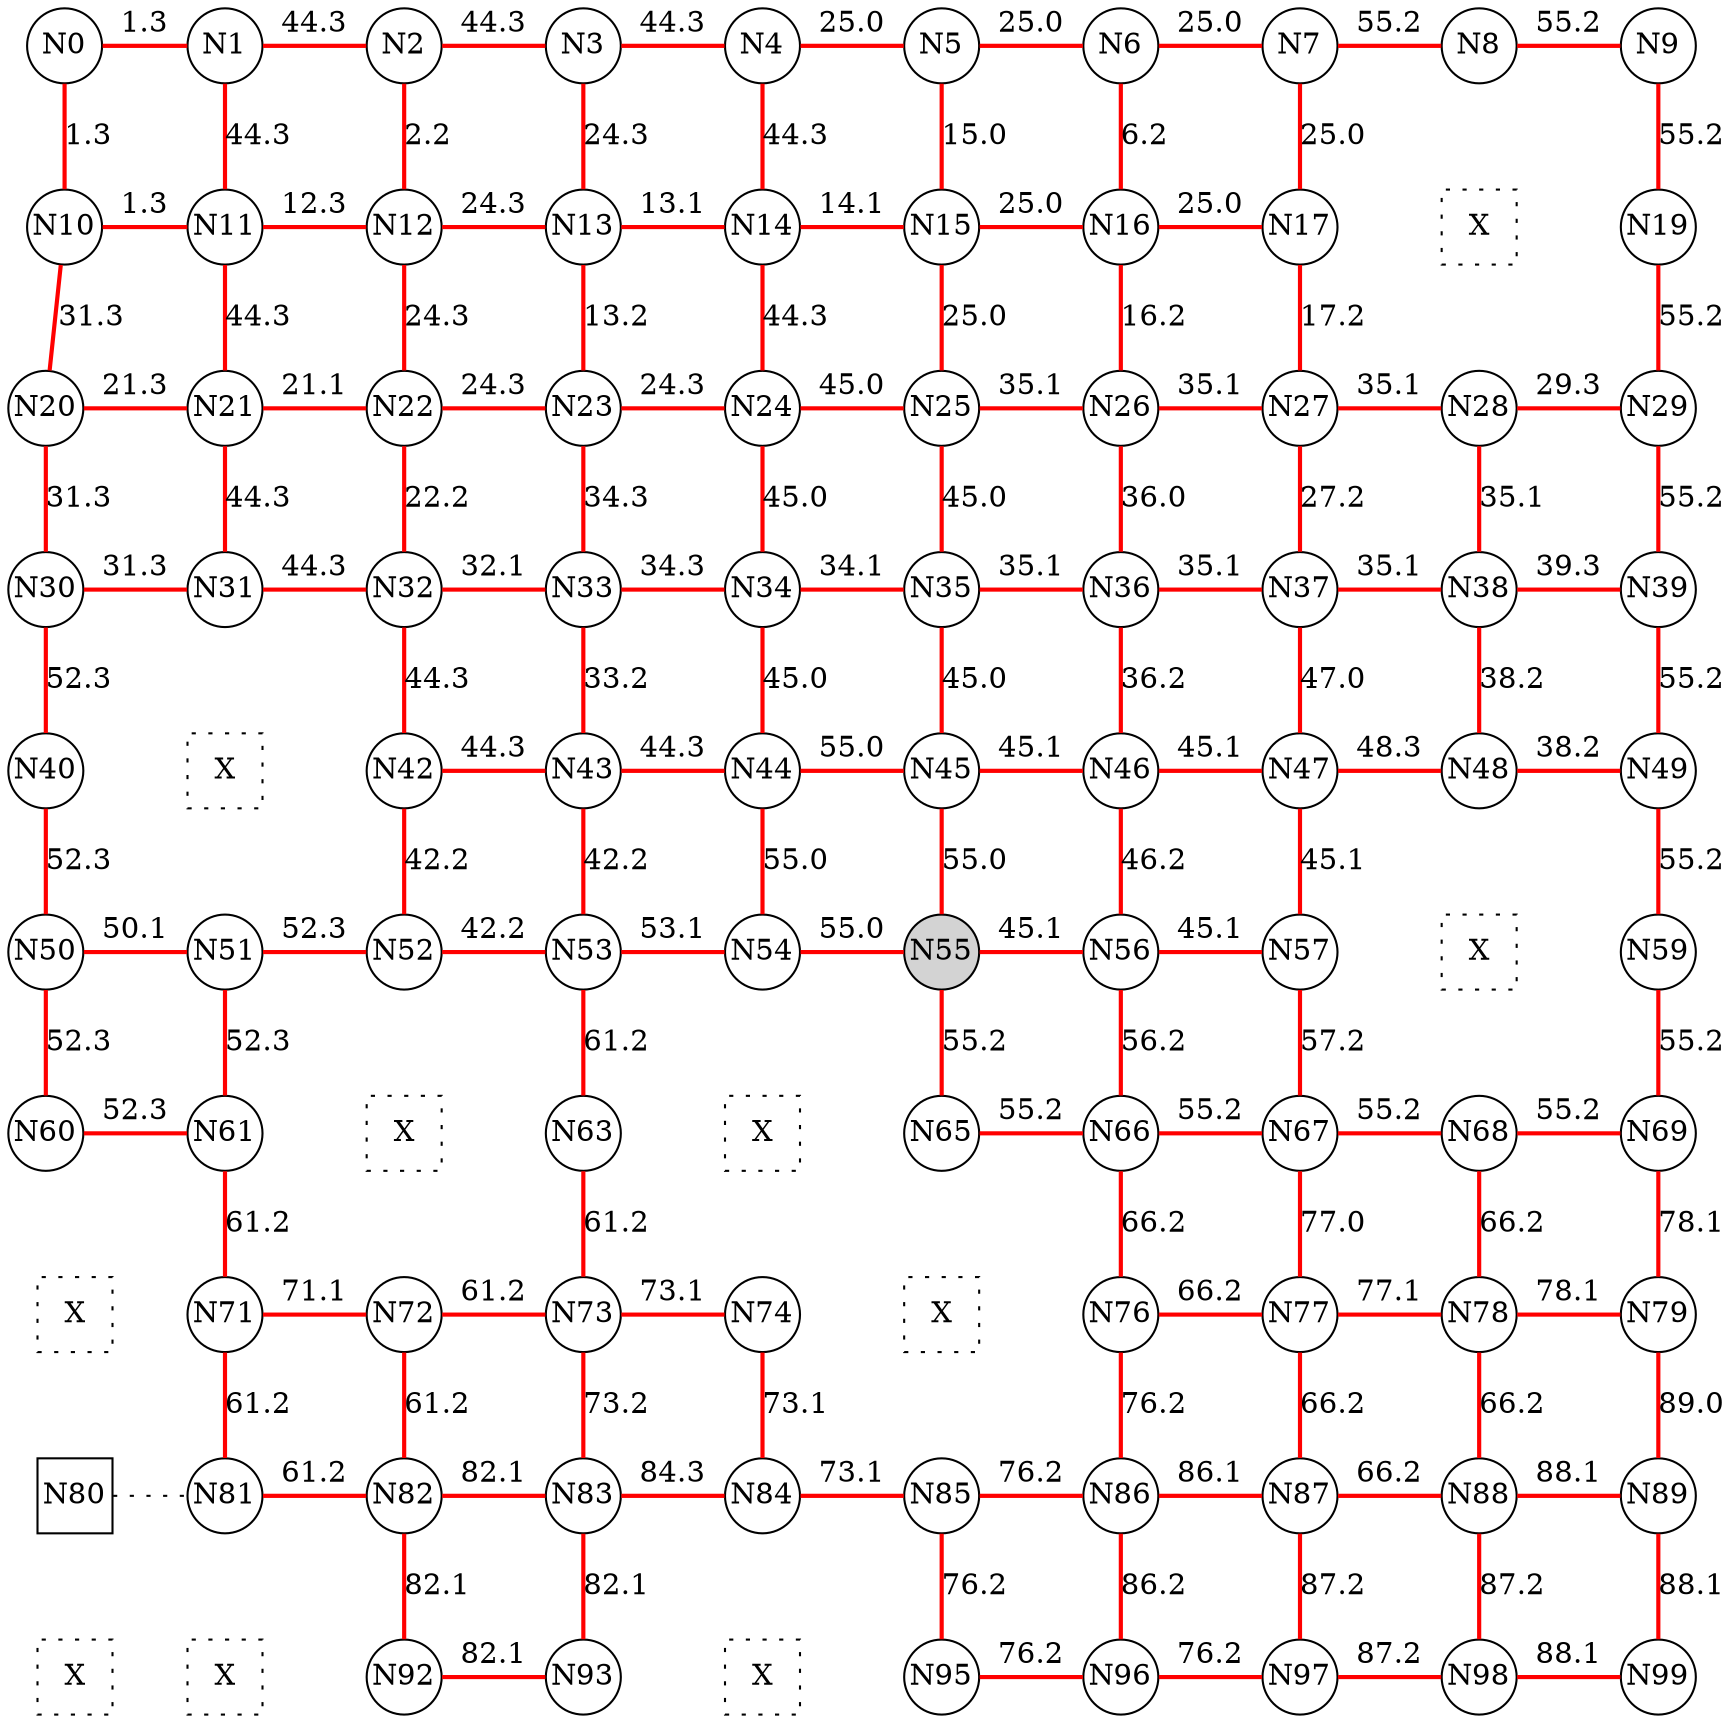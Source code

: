 
 digraph G { graph [layout=dot] 
 {rank=same; N0 [shape=circle, fixedsize=true]; N1 [shape=circle, fixedsize=true]; N2 [shape=circle, fixedsize=true]; N3 [shape=circle, fixedsize=true]; N4 [shape=circle, fixedsize=true]; N5 [shape=circle, fixedsize=true]; N6 [shape=circle, fixedsize=true]; N7 [shape=circle, fixedsize=true]; N8 [shape=circle, fixedsize=true]; N9 [shape=circle, fixedsize=true];  }
 {rank=same; N10 [shape=circle, fixedsize=true]; N11 [shape=circle, fixedsize=true]; N12 [shape=circle, fixedsize=true]; N13 [shape=circle, fixedsize=true]; N14 [shape=circle, fixedsize=true]; N15 [shape=circle, fixedsize=true]; N16 [shape=circle, fixedsize=true]; N17 [shape=circle, fixedsize=true]; N18 [shape=square, style=dotted, fixedsize=true, label=X]; N19 [shape=circle, fixedsize=true];  }
 {rank=same; N20 [shape=circle, fixedsize=true]; N21 [shape=circle, fixedsize=true]; N22 [shape=circle, fixedsize=true]; N23 [shape=circle, fixedsize=true]; N24 [shape=circle, fixedsize=true]; N25 [shape=circle, fixedsize=true]; N26 [shape=circle, fixedsize=true]; N27 [shape=circle, fixedsize=true]; N28 [shape=circle, fixedsize=true]; N29 [shape=circle, fixedsize=true];  }
 {rank=same; N30 [shape=circle, fixedsize=true]; N31 [shape=circle, fixedsize=true]; N32 [shape=circle, fixedsize=true]; N33 [shape=circle, fixedsize=true]; N34 [shape=circle, fixedsize=true]; N35 [shape=circle, fixedsize=true]; N36 [shape=circle, fixedsize=true]; N37 [shape=circle, fixedsize=true]; N38 [shape=circle, fixedsize=true]; N39 [shape=circle, fixedsize=true];  }
 {rank=same; N40 [shape=circle, fixedsize=true]; N41 [shape=square, style=dotted, fixedsize=true, label=X]; N42 [shape=circle, fixedsize=true]; N43 [shape=circle, fixedsize=true]; N44 [shape=circle, fixedsize=true]; N45 [shape=circle, fixedsize=true]; N46 [shape=circle, fixedsize=true]; N47 [shape=circle, fixedsize=true]; N48 [shape=circle, fixedsize=true]; N49 [shape=circle, fixedsize=true];  }
 {rank=same; N50 [shape=circle, fixedsize=true]; N51 [shape=circle, fixedsize=true]; N52 [shape=circle, fixedsize=true]; N53 [shape=circle, fixedsize=true]; N54 [shape=circle, fixedsize=true]; N55 [shape=circle, style=filled, fixedsize=true]; N56 [shape=circle, fixedsize=true]; N57 [shape=circle, fixedsize=true]; N58 [shape=square, style=dotted, fixedsize=true, label=X]; N59 [shape=circle, fixedsize=true];  }
 {rank=same; N60 [shape=circle, fixedsize=true]; N61 [shape=circle, fixedsize=true]; N62 [shape=square, style=dotted, fixedsize=true, label=X]; N63 [shape=circle, fixedsize=true]; N64 [shape=square, style=dotted, fixedsize=true, label=X]; N65 [shape=circle, fixedsize=true]; N66 [shape=circle, fixedsize=true]; N67 [shape=circle, fixedsize=true]; N68 [shape=circle, fixedsize=true]; N69 [shape=circle, fixedsize=true];  }
 {rank=same; N70 [shape=square, style=dotted, fixedsize=true, label=X]; N71 [shape=circle, fixedsize=true]; N72 [shape=circle, fixedsize=true]; N73 [shape=circle, fixedsize=true]; N74 [shape=circle, fixedsize=true]; N75 [shape=square, style=dotted, fixedsize=true, label=X]; N76 [shape=circle, fixedsize=true]; N77 [shape=circle, fixedsize=true]; N78 [shape=circle, fixedsize=true]; N79 [shape=circle, fixedsize=true];  }
 {rank=same; N80 [shape=square, fixedsize=true]; N81 [shape=circle, fixedsize=true]; N82 [shape=circle, fixedsize=true]; N83 [shape=circle, fixedsize=true]; N84 [shape=circle, fixedsize=true]; N85 [shape=circle, fixedsize=true]; N86 [shape=circle, fixedsize=true]; N87 [shape=circle, fixedsize=true]; N88 [shape=circle, fixedsize=true]; N89 [shape=circle, fixedsize=true];  }
 {rank=same; N90 [shape=square, style=dotted, fixedsize=true, label=X]; N91 [shape=square, style=dotted, fixedsize=true, label=X]; N92 [shape=circle, fixedsize=true]; N93 [shape=circle, fixedsize=true]; N94 [shape=square, style=dotted, fixedsize=true, label=X]; N95 [shape=circle, fixedsize=true]; N96 [shape=circle, fixedsize=true]; N97 [shape=circle, fixedsize=true]; N98 [shape=circle, fixedsize=true]; N99 [shape=circle, fixedsize=true];  }
N0->N1 [dir=none, color=red, style=bold, label="1.3"]
N1->N2 [dir=none, color=red, style=bold, label="44.3"]
N2->N3 [dir=none, color=red, style=bold, label="44.3"]
N3->N4 [dir=none, color=red, style=bold, label="44.3"]
N4->N5 [dir=none, color=red, style=bold, label="25.0"]
N5->N6 [dir=none, color=red, style=bold, label="25.0"]
N6->N7 [dir=none, color=red, style=bold, label="25.0"]
N7->N8 [dir=none, color=red, style=bold, label="55.2"]
N8->N9 [dir=none, color=red, style=bold, label="55.2"]
N10->N11 [dir=none, color=red, style=bold, label="1.3"]
N11->N12 [dir=none, color=red, style=bold, label="12.3"]
N12->N13 [dir=none, color=red, style=bold, label="24.3"]
N13->N14 [dir=none, color=red, style=bold, label="13.1"]
N14->N15 [dir=none, color=red, style=bold, label="14.1"]
N15->N16 [dir=none, color=red, style=bold, label="25.0"]
N16->N17 [dir=none, color=red, style=bold, label="25.0"]
N17->N18 [dir=none, style=invis, label=" "]
N18->N19 [dir=none, style=invis, label=" "]
N20->N21 [dir=none, color=red, style=bold, label="21.3"]
N21->N22 [dir=none, color=red, style=bold, label="21.1"]
N22->N23 [dir=none, color=red, style=bold, label="24.3"]
N23->N24 [dir=none, color=red, style=bold, label="24.3"]
N24->N25 [dir=none, color=red, style=bold, label="45.0"]
N25->N26 [dir=none, color=red, style=bold, label="35.1"]
N26->N27 [dir=none, color=red, style=bold, label="35.1"]
N27->N28 [dir=none, color=red, style=bold, label="35.1"]
N28->N29 [dir=none, color=red, style=bold, label="29.3"]
N30->N31 [dir=none, color=red, style=bold, label="31.3"]
N31->N32 [dir=none, color=red, style=bold, label="44.3"]
N32->N33 [dir=none, color=red, style=bold, label="32.1"]
N33->N34 [dir=none, color=red, style=bold, label="34.3"]
N34->N35 [dir=none, color=red, style=bold, label="34.1"]
N35->N36 [dir=none, color=red, style=bold, label="35.1"]
N36->N37 [dir=none, color=red, style=bold, label="35.1"]
N37->N38 [dir=none, color=red, style=bold, label="35.1"]
N38->N39 [dir=none, color=red, style=bold, label="39.3"]
N40->N41 [dir=none, style=invis, label=" "]
N41->N42 [dir=none, style=invis, label=" "]
N42->N43 [dir=none, color=red, style=bold, label="44.3"]
N43->N44 [dir=none, color=red, style=bold, label="44.3"]
N44->N45 [dir=none, color=red, style=bold, label="55.0"]
N45->N46 [dir=none, color=red, style=bold, label="45.1"]
N46->N47 [dir=none, color=red, style=bold, label="45.1"]
N47->N48 [dir=none, color=red, style=bold, label="48.3"]
N48->N49 [dir=none, color=red, style=bold, label="38.2"]
N50->N51 [dir=none, color=red, style=bold, label="50.1"]
N51->N52 [dir=none, color=red, style=bold, label="52.3"]
N52->N53 [dir=none, color=red, style=bold, label="42.2"]
N53->N54 [dir=none, color=red, style=bold, label="53.1"]
N54->N55 [dir=none, color=red, style=bold, label="55.0"]
N55->N56 [dir=none, color=red, style=bold, label="45.1"]
N56->N57 [dir=none, color=red, style=bold, label="45.1"]
N57->N58 [dir=none, style=invis, label=" "]
N58->N59 [dir=none, style=invis, label=" "]
N60->N61 [dir=none, color=red, style=bold, label="52.3"]
N61->N62 [dir=none, style=invis, label=" "]
N62->N63 [dir=none, style=invis, label=" "]
N63->N64 [dir=none, style=invis, label=" "]
N64->N65 [dir=none, style=invis, label=" "]
N65->N66 [dir=none, color=red, style=bold, label="55.2"]
N66->N67 [dir=none, color=red, style=bold, label="55.2"]
N67->N68 [dir=none, color=red, style=bold, label="55.2"]
N68->N69 [dir=none, color=red, style=bold, label="55.2"]
N70->N71 [dir=none, style=invis, label=" "]
N71->N72 [dir=none, color=red, style=bold, label="71.1"]
N72->N73 [dir=none, color=red, style=bold, label="61.2"]
N73->N74 [dir=none, color=red, style=bold, label="73.1"]
N74->N75 [dir=none, style=invis, label=" "]
N75->N76 [dir=none, style=invis, label=" "]
N76->N77 [dir=none, color=red, style=bold, label="66.2"]
N77->N78 [dir=none, color=red, style=bold, label="77.1"]
N78->N79 [dir=none, color=red, style=bold, label="78.1"]
N80->N81 [dir=none, style=dotted, label=""]
N81->N82 [dir=none, color=red, style=bold, label="61.2"]
N82->N83 [dir=none, color=red, style=bold, label="82.1"]
N83->N84 [dir=none, color=red, style=bold, label="84.3"]
N84->N85 [dir=none, color=red, style=bold, label="73.1"]
N85->N86 [dir=none, color=red, style=bold, label="76.2"]
N86->N87 [dir=none, color=red, style=bold, label="86.1"]
N87->N88 [dir=none, color=red, style=bold, label="66.2"]
N88->N89 [dir=none, color=red, style=bold, label="88.1"]
N90->N91 [dir=none, style=invis, label=" "]
N91->N92 [dir=none, style=invis, label=" "]
N92->N93 [dir=none, color=red, style=bold, label="82.1"]
N93->N94 [dir=none, style=invis, label=" "]
N94->N95 [dir=none, style=invis, label=" "]
N95->N96 [dir=none, color=red, style=bold, label="76.2"]
N96->N97 [dir=none, color=red, style=bold, label="76.2"]
N97->N98 [dir=none, color=red, style=bold, label="87.2"]
N98->N99 [dir=none, color=red, style=bold, label="88.1"]
N0->N10 [dir=none, color=red, style=bold, label="1.3"]
N10->N20 [dir=none, color=red, style=bold, label="31.3"]
N20->N30 [dir=none, color=red, style=bold, label="31.3"]
N30->N40 [dir=none, color=red, style=bold, label="52.3"]
N40->N50 [dir=none, color=red, style=bold, label="52.3"]
N50->N60 [dir=none, color=red, style=bold, label="52.3"]
N60->N70 [dir=none, style=invis, label=" "]
N70->N80 [dir=none, style=invis, label=" "]
N80->N90 [dir=none, style=invis, label=" "]
N1->N11 [dir=none, color=red, style=bold, label="44.3"]
N11->N21 [dir=none, color=red, style=bold, label="44.3"]
N21->N31 [dir=none, color=red, style=bold, label="44.3"]
N31->N41 [dir=none, style=invis, label=" "]
N41->N51 [dir=none, style=invis, label=" "]
N51->N61 [dir=none, color=red, style=bold, label="52.3"]
N61->N71 [dir=none, color=red, style=bold, label="61.2"]
N71->N81 [dir=none, color=red, style=bold, label="61.2"]
N81->N91 [dir=none, style=invis, label=" "]
N2->N12 [dir=none, color=red, style=bold, label="2.2"]
N12->N22 [dir=none, color=red, style=bold, label="24.3"]
N22->N32 [dir=none, color=red, style=bold, label="22.2"]
N32->N42 [dir=none, color=red, style=bold, label="44.3"]
N42->N52 [dir=none, color=red, style=bold, label="42.2"]
N52->N62 [dir=none, style=invis, label=" "]
N62->N72 [dir=none, style=invis, label=" "]
N72->N82 [dir=none, color=red, style=bold, label="61.2"]
N82->N92 [dir=none, color=red, style=bold, label="82.1"]
N3->N13 [dir=none, color=red, style=bold, label="24.3"]
N13->N23 [dir=none, color=red, style=bold, label="13.2"]
N23->N33 [dir=none, color=red, style=bold, label="34.3"]
N33->N43 [dir=none, color=red, style=bold, label="33.2"]
N43->N53 [dir=none, color=red, style=bold, label="42.2"]
N53->N63 [dir=none, color=red, style=bold, label="61.2"]
N63->N73 [dir=none, color=red, style=bold, label="61.2"]
N73->N83 [dir=none, color=red, style=bold, label="73.2"]
N83->N93 [dir=none, color=red, style=bold, label="82.1"]
N4->N14 [dir=none, color=red, style=bold, label="44.3"]
N14->N24 [dir=none, color=red, style=bold, label="44.3"]
N24->N34 [dir=none, color=red, style=bold, label="45.0"]
N34->N44 [dir=none, color=red, style=bold, label="45.0"]
N44->N54 [dir=none, color=red, style=bold, label="55.0"]
N54->N64 [dir=none, style=invis, label=" "]
N64->N74 [dir=none, style=invis, label=" "]
N74->N84 [dir=none, color=red, style=bold, label="73.1"]
N84->N94 [dir=none, style=invis, label=" "]
N5->N15 [dir=none, color=red, style=bold, label="15.0"]
N15->N25 [dir=none, color=red, style=bold, label="25.0"]
N25->N35 [dir=none, color=red, style=bold, label="45.0"]
N35->N45 [dir=none, color=red, style=bold, label="45.0"]
N45->N55 [dir=none, color=red, style=bold, label="55.0"]
N55->N65 [dir=none, color=red, style=bold, label="55.2"]
N65->N75 [dir=none, style=invis, label=" "]
N75->N85 [dir=none, style=invis, label=" "]
N85->N95 [dir=none, color=red, style=bold, label="76.2"]
N6->N16 [dir=none, color=red, style=bold, label="6.2"]
N16->N26 [dir=none, color=red, style=bold, label="16.2"]
N26->N36 [dir=none, color=red, style=bold, label="36.0"]
N36->N46 [dir=none, color=red, style=bold, label="36.2"]
N46->N56 [dir=none, color=red, style=bold, label="46.2"]
N56->N66 [dir=none, color=red, style=bold, label="56.2"]
N66->N76 [dir=none, color=red, style=bold, label="66.2"]
N76->N86 [dir=none, color=red, style=bold, label="76.2"]
N86->N96 [dir=none, color=red, style=bold, label="86.2"]
N7->N17 [dir=none, color=red, style=bold, label="25.0"]
N17->N27 [dir=none, color=red, style=bold, label="17.2"]
N27->N37 [dir=none, color=red, style=bold, label="27.2"]
N37->N47 [dir=none, color=red, style=bold, label="47.0"]
N47->N57 [dir=none, color=red, style=bold, label="45.1"]
N57->N67 [dir=none, color=red, style=bold, label="57.2"]
N67->N77 [dir=none, color=red, style=bold, label="77.0"]
N77->N87 [dir=none, color=red, style=bold, label="66.2"]
N87->N97 [dir=none, color=red, style=bold, label="87.2"]
N8->N18 [dir=none, style=invis, label=" "]
N18->N28 [dir=none, style=invis, label=" "]
N28->N38 [dir=none, color=red, style=bold, label="35.1"]
N38->N48 [dir=none, color=red, style=bold, label="38.2"]
N48->N58 [dir=none, style=invis, label=" "]
N58->N68 [dir=none, style=invis, label=" "]
N68->N78 [dir=none, color=red, style=bold, label="66.2"]
N78->N88 [dir=none, color=red, style=bold, label="66.2"]
N88->N98 [dir=none, color=red, style=bold, label="87.2"]
N9->N19 [dir=none, color=red, style=bold, label="55.2"]
N19->N29 [dir=none, color=red, style=bold, label="55.2"]
N29->N39 [dir=none, color=red, style=bold, label="55.2"]
N39->N49 [dir=none, color=red, style=bold, label="55.2"]
N49->N59 [dir=none, color=red, style=bold, label="55.2"]
N59->N69 [dir=none, color=red, style=bold, label="55.2"]
N69->N79 [dir=none, color=red, style=bold, label="78.1"]
N79->N89 [dir=none, color=red, style=bold, label="89.0"]
N89->N99 [dir=none, color=red, style=bold, label="88.1"]
 }